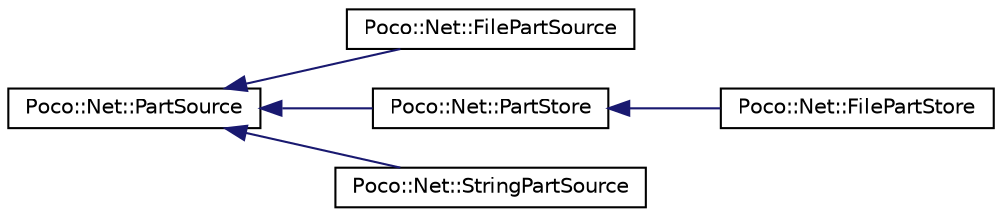 digraph "Graphical Class Hierarchy"
{
 // LATEX_PDF_SIZE
  edge [fontname="Helvetica",fontsize="10",labelfontname="Helvetica",labelfontsize="10"];
  node [fontname="Helvetica",fontsize="10",shape=record];
  rankdir="LR";
  Node0 [label="Poco::Net::PartSource",height=0.2,width=0.4,color="black", fillcolor="white", style="filled",URL="$classPoco_1_1Net_1_1PartSource.html",tooltip=" "];
  Node0 -> Node1 [dir="back",color="midnightblue",fontsize="10",style="solid",fontname="Helvetica"];
  Node1 [label="Poco::Net::FilePartSource",height=0.2,width=0.4,color="black", fillcolor="white", style="filled",URL="$classPoco_1_1Net_1_1FilePartSource.html",tooltip=" "];
  Node0 -> Node2 [dir="back",color="midnightblue",fontsize="10",style="solid",fontname="Helvetica"];
  Node2 [label="Poco::Net::PartStore",height=0.2,width=0.4,color="black", fillcolor="white", style="filled",URL="$classPoco_1_1Net_1_1PartStore.html",tooltip="A parent class for part stores storing message parts."];
  Node2 -> Node3 [dir="back",color="midnightblue",fontsize="10",style="solid",fontname="Helvetica"];
  Node3 [label="Poco::Net::FilePartStore",height=0.2,width=0.4,color="black", fillcolor="white", style="filled",URL="$classPoco_1_1Net_1_1FilePartStore.html",tooltip=" "];
  Node0 -> Node4 [dir="back",color="midnightblue",fontsize="10",style="solid",fontname="Helvetica"];
  Node4 [label="Poco::Net::StringPartSource",height=0.2,width=0.4,color="black", fillcolor="white", style="filled",URL="$classPoco_1_1Net_1_1StringPartSource.html",tooltip="An implementation of PartSource for strings."];
}
